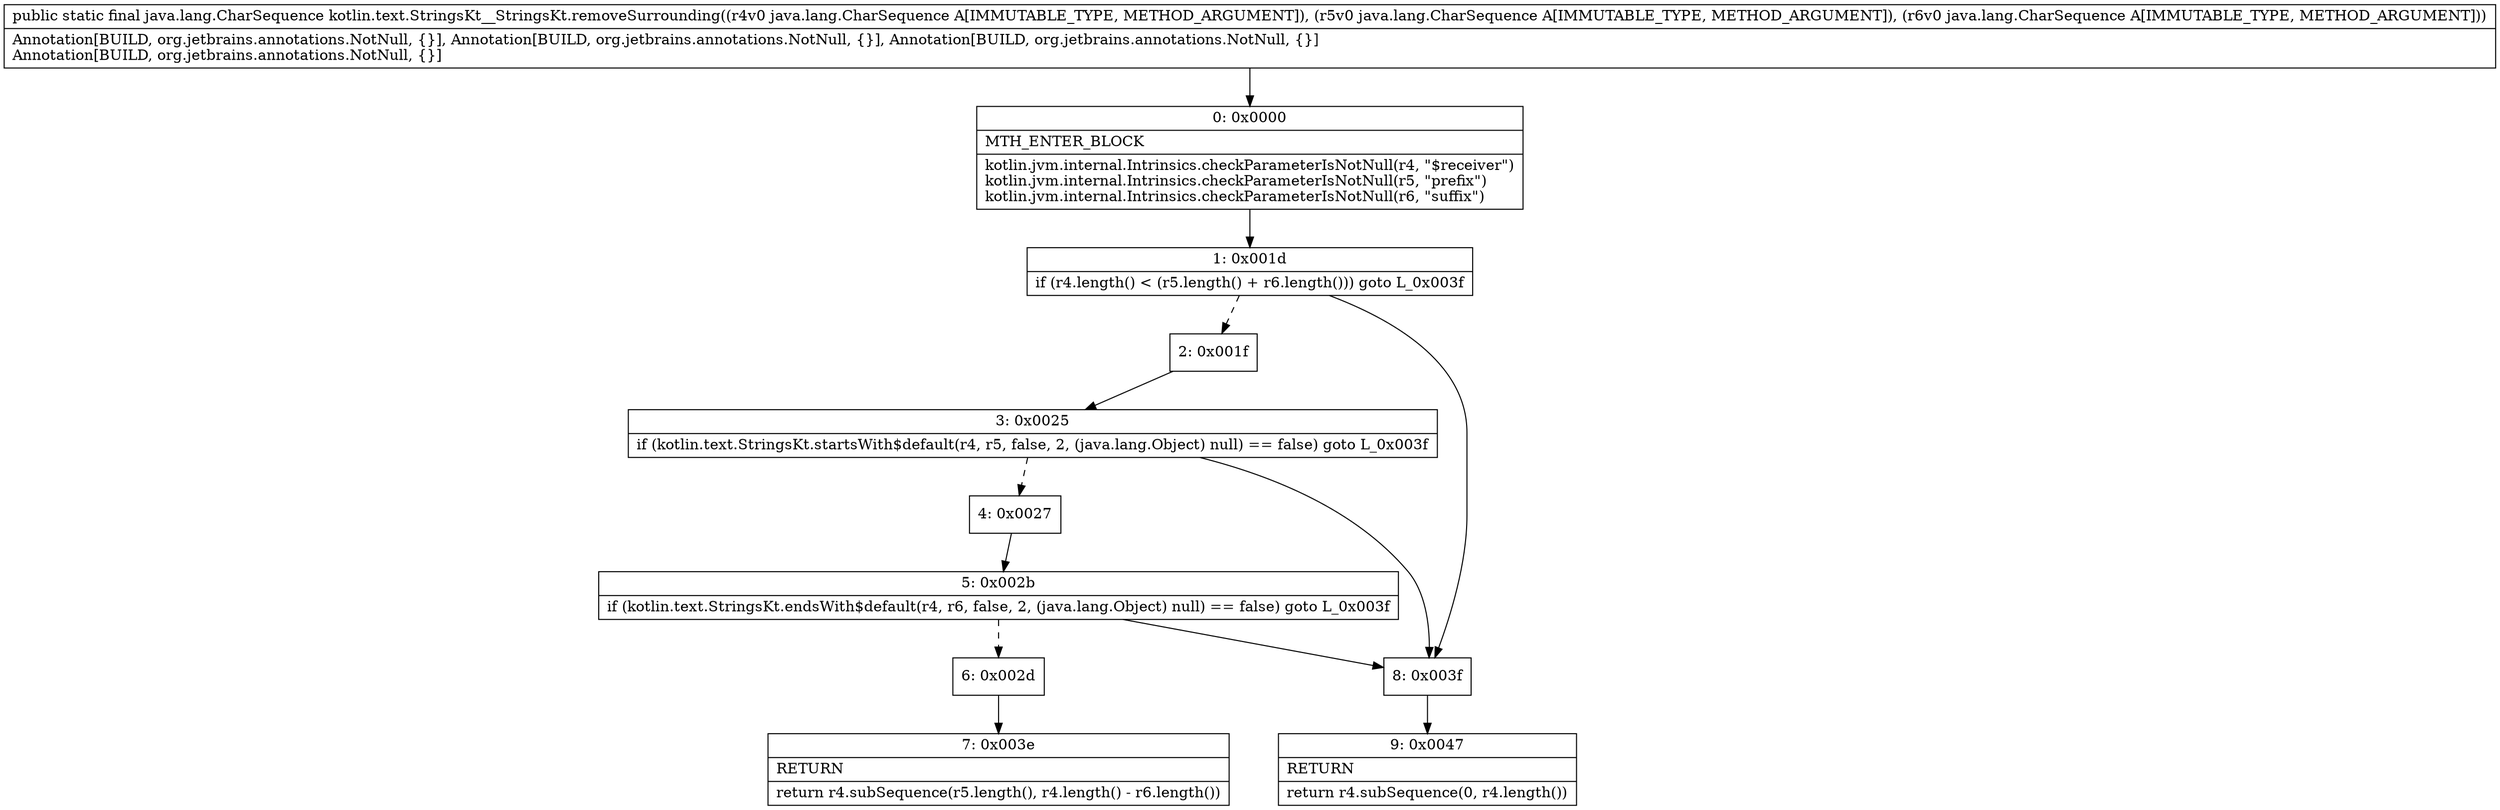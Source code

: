 digraph "CFG forkotlin.text.StringsKt__StringsKt.removeSurrounding(Ljava\/lang\/CharSequence;Ljava\/lang\/CharSequence;Ljava\/lang\/CharSequence;)Ljava\/lang\/CharSequence;" {
Node_0 [shape=record,label="{0\:\ 0x0000|MTH_ENTER_BLOCK\l|kotlin.jvm.internal.Intrinsics.checkParameterIsNotNull(r4, \"$receiver\")\lkotlin.jvm.internal.Intrinsics.checkParameterIsNotNull(r5, \"prefix\")\lkotlin.jvm.internal.Intrinsics.checkParameterIsNotNull(r6, \"suffix\")\l}"];
Node_1 [shape=record,label="{1\:\ 0x001d|if (r4.length() \< (r5.length() + r6.length())) goto L_0x003f\l}"];
Node_2 [shape=record,label="{2\:\ 0x001f}"];
Node_3 [shape=record,label="{3\:\ 0x0025|if (kotlin.text.StringsKt.startsWith$default(r4, r5, false, 2, (java.lang.Object) null) == false) goto L_0x003f\l}"];
Node_4 [shape=record,label="{4\:\ 0x0027}"];
Node_5 [shape=record,label="{5\:\ 0x002b|if (kotlin.text.StringsKt.endsWith$default(r4, r6, false, 2, (java.lang.Object) null) == false) goto L_0x003f\l}"];
Node_6 [shape=record,label="{6\:\ 0x002d}"];
Node_7 [shape=record,label="{7\:\ 0x003e|RETURN\l|return r4.subSequence(r5.length(), r4.length() \- r6.length())\l}"];
Node_8 [shape=record,label="{8\:\ 0x003f}"];
Node_9 [shape=record,label="{9\:\ 0x0047|RETURN\l|return r4.subSequence(0, r4.length())\l}"];
MethodNode[shape=record,label="{public static final java.lang.CharSequence kotlin.text.StringsKt__StringsKt.removeSurrounding((r4v0 java.lang.CharSequence A[IMMUTABLE_TYPE, METHOD_ARGUMENT]), (r5v0 java.lang.CharSequence A[IMMUTABLE_TYPE, METHOD_ARGUMENT]), (r6v0 java.lang.CharSequence A[IMMUTABLE_TYPE, METHOD_ARGUMENT]))  | Annotation[BUILD, org.jetbrains.annotations.NotNull, \{\}], Annotation[BUILD, org.jetbrains.annotations.NotNull, \{\}], Annotation[BUILD, org.jetbrains.annotations.NotNull, \{\}]\lAnnotation[BUILD, org.jetbrains.annotations.NotNull, \{\}]\l}"];
MethodNode -> Node_0;
Node_0 -> Node_1;
Node_1 -> Node_2[style=dashed];
Node_1 -> Node_8;
Node_2 -> Node_3;
Node_3 -> Node_4[style=dashed];
Node_3 -> Node_8;
Node_4 -> Node_5;
Node_5 -> Node_6[style=dashed];
Node_5 -> Node_8;
Node_6 -> Node_7;
Node_8 -> Node_9;
}

